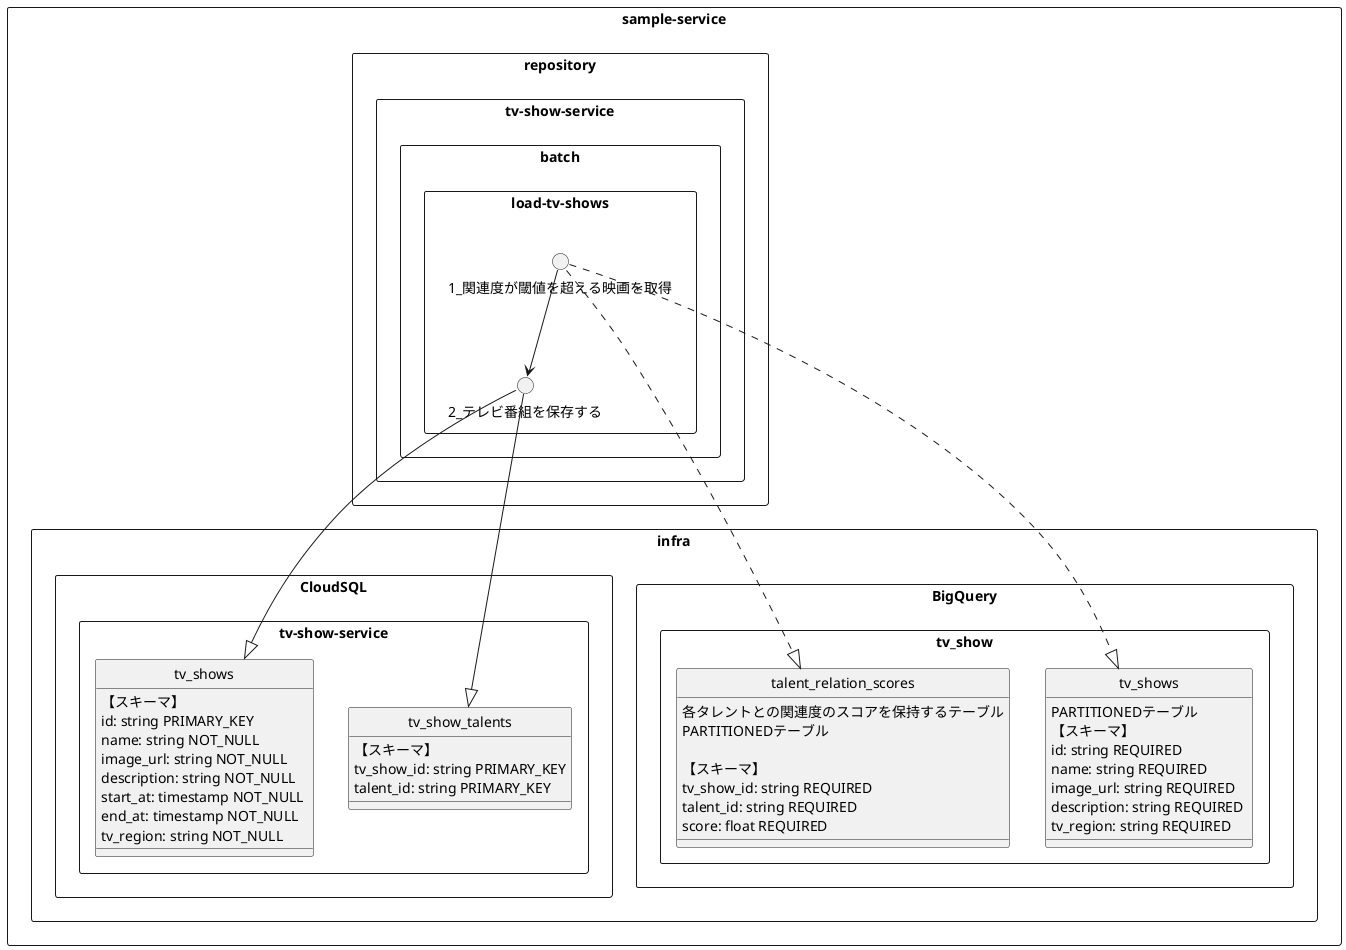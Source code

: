 @startuml
hide circle
rectangle "sample-service" as sample-service {
    rectangle "infra" as sample-service/infra {
        rectangle "BigQuery" as sample-service/infra/BigQuery {
            rectangle "tv_show" as sample-service/infra/BigQuery/tv_show {
                class "talent_relation_scores" as sample-service/infra/BigQuery/tv_show/talent_relation_scores {
                    各タレントとの関連度のスコアを保持するテーブル\nPARTITIONEDテーブル\n\n【スキーマ】\ntv_show_id: string REQUIRED\ntalent_id: string REQUIRED\nscore: float REQUIRED
                }
                class "tv_shows" as sample-service/infra/BigQuery/tv_show/tv_shows {
                    PARTITIONEDテーブル\n【スキーマ】\nid: string REQUIRED\nname: string REQUIRED\nimage_url: string REQUIRED\ndescription: string REQUIRED \ntv_region: string REQUIRED
                }
            }
        }
        rectangle "CloudSQL" as sample-service/infra/CloudSQL {
            rectangle "tv-show-service" as sample-service/infra/CloudSQL/tv-show-service {
                class "tv_show_talents" as sample-service/infra/CloudSQL/tv-show-service/tv_show_talents {
                    【スキーマ】\ntv_show_id: string PRIMARY_KEY\ntalent_id: string PRIMARY_KEY
                }
                class "tv_shows" as sample-service/infra/CloudSQL/tv-show-service/tv_shows {
                    【スキーマ】\nid: string PRIMARY_KEY\nname: string NOT_NULL\nimage_url: string NOT_NULL\ndescription: string NOT_NULL \nstart_at: timestamp NOT_NULL \nend_at: timestamp NOT_NULL \ntv_region: string NOT_NULL 
                }
            }
        }
    }
    rectangle "repository" as sample-service/repository {
        rectangle "tv-show-service" as sample-service/repository/tv-show-service {
            rectangle "batch" as sample-service/repository/tv-show-service/batch {
                rectangle "load-tv-shows" as sample-service/repository/tv-show-service/batch/load-tv-shows {
                    circle "1_関連度が閾値を超える映画を取得" as sample-service/repository/tv-show-service/batch/load-tv-shows/1_関連度が閾値を超える映画を取得
                    circle "2_テレビ番組を保存する" as sample-service/repository/tv-show-service/batch/load-tv-shows/2_テレビ番組を保存する
                }
            }
        }
    }
}
"sample-service/repository/tv-show-service/batch/load-tv-shows/1_関連度が閾値を超える映画を取得" --> "sample-service/repository/tv-show-service/batch/load-tv-shows/2_テレビ番組を保存する"
"sample-service/repository/tv-show-service/batch/load-tv-shows/1_関連度が閾値を超える映画を取得" ..|> "sample-service/infra/BigQuery/tv_show/tv_shows"
"sample-service/repository/tv-show-service/batch/load-tv-shows/1_関連度が閾値を超える映画を取得" ..|> "sample-service/infra/BigQuery/tv_show/talent_relation_scores"
"sample-service/repository/tv-show-service/batch/load-tv-shows/2_テレビ番組を保存する" --|> "sample-service/infra/CloudSQL/tv-show-service/tv_shows"
"sample-service/repository/tv-show-service/batch/load-tv-shows/2_テレビ番組を保存する" --|> "sample-service/infra/CloudSQL/tv-show-service/tv_show_talents"
@enduml
